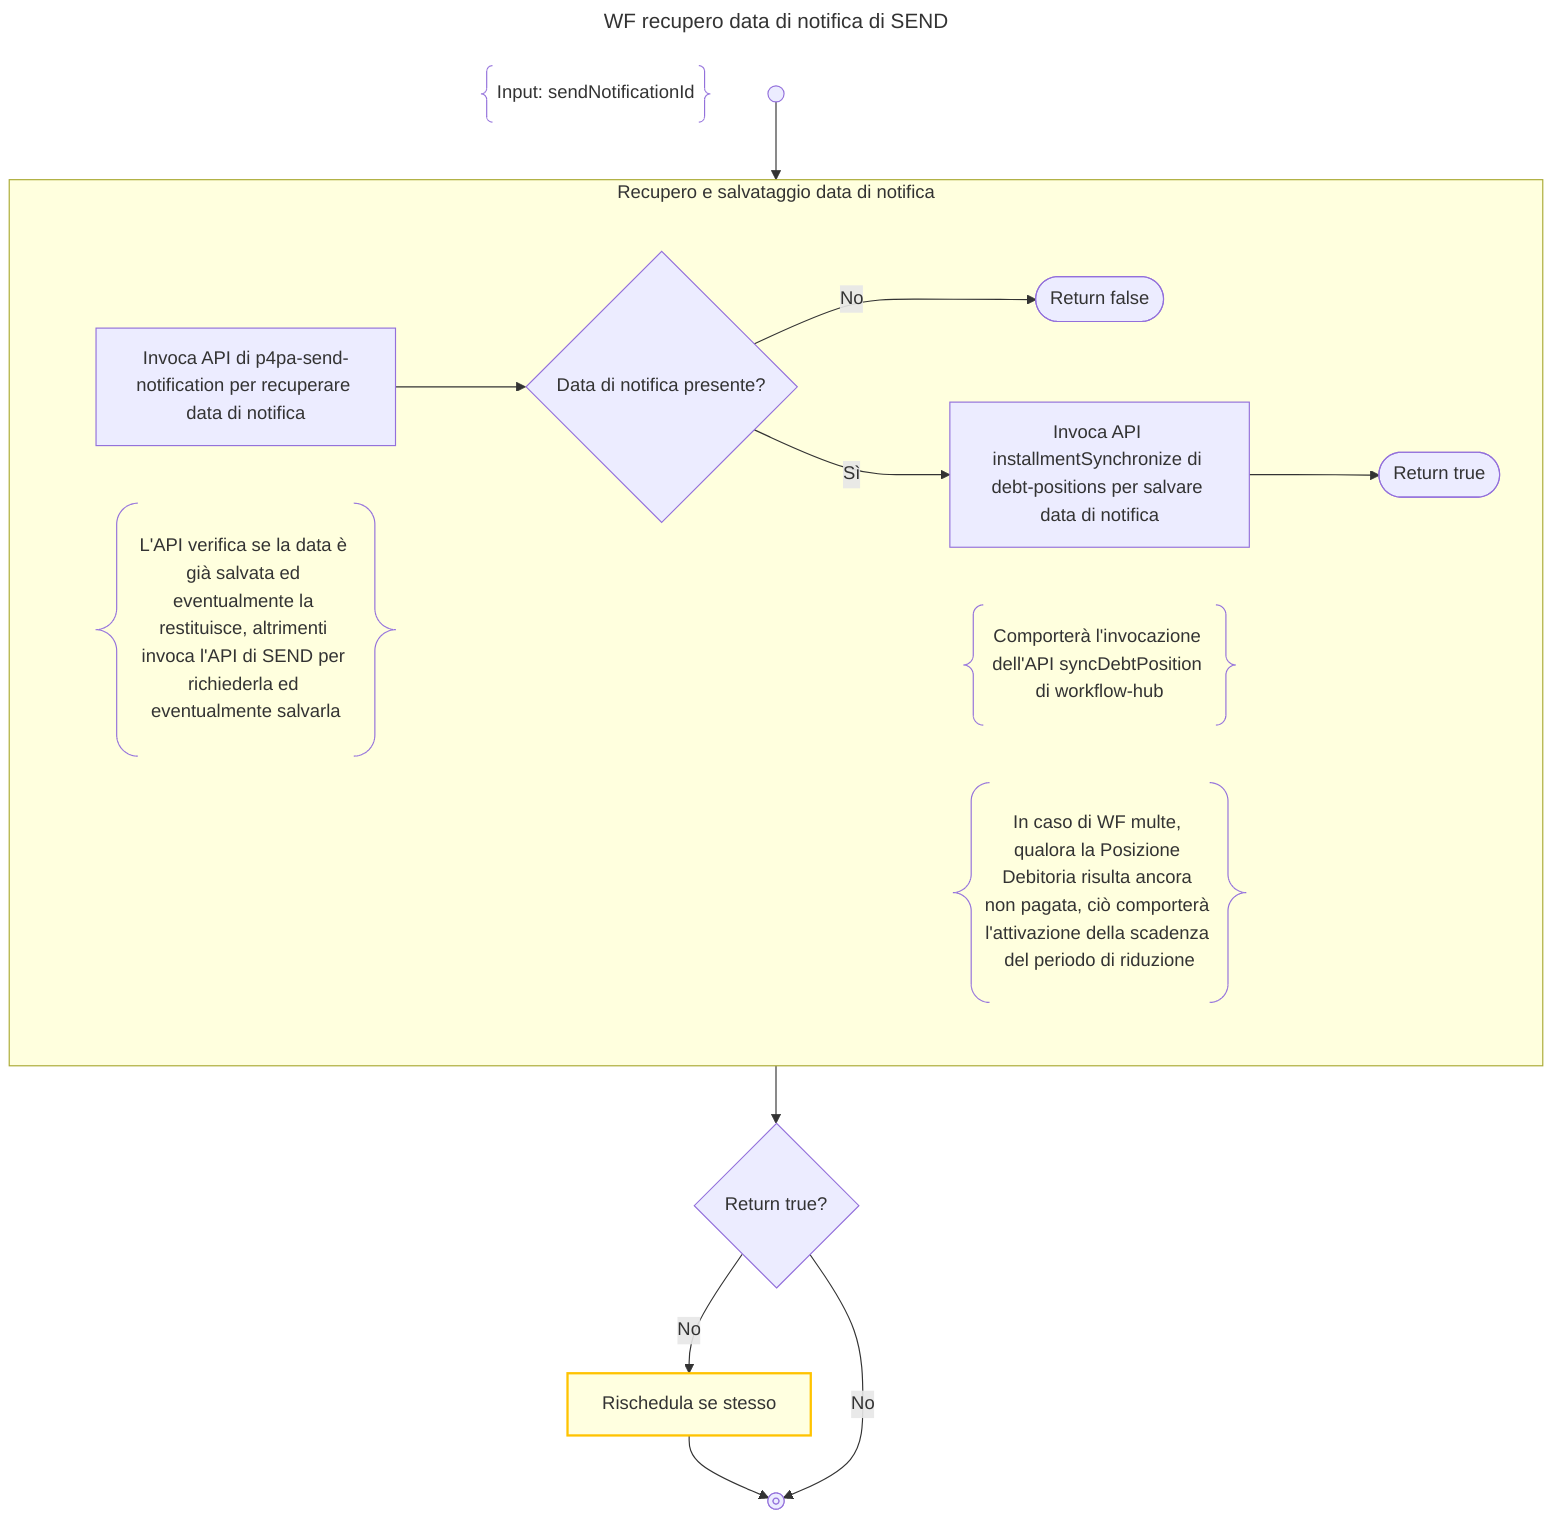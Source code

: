 ---
title: WF recupero data di notifica di SEND
---
flowchart TD
    DESCRIPTION@{ shape: braces, label: "Input: sendNotificationId" }
    START@{shape: start} -->
    RETRIEVE_NOTIFICATION_DATE_ACTIVITY -->
    IS_SUCCESS{"Return true?"} -->
    |No|RESCHEDULE_WF:::activity@{label: "Rischedula se stesso"} -->
    END@{shape: stop}

    IS_SUCCESS -->
    |No|END

    subgraph RETRIEVE_NOTIFICATION_DATE_ACTIVITY["Recupero e salvataggio data di notifica"]
        RETRIEVE_NOTIFICATION_DATE["Invoca API di p4pa-send-notification per recuperare data di notifica"] -->
        IS_NOTIFIED{"Data di notifica presente?"} -->
        |No|RETURN_FALSE@{shape: terminal, label: "Return false"}

        subgraph SAVE_NOTIFICATION_DATE_NOTE_BLOCK
            SAVE_NOTIFICATION_DATE
            SAVE_NOTIFICATION_DATE_NOTE@{shape: braces, label: "Comporterà l'invocazione dell'API syncDebtPosition di workflow-hub"}
            SAVE_NOTIFICATION_DATE_NOTE_2@{shape: braces, label: "In caso di WF multe, qualora la Posizione Debitoria risulta ancora non pagata, ciò comporterà l'attivazione della scadenza del periodo di riduzione"}
        end
        class SAVE_NOTIFICATION_DATE_NOTE_BLOCK disable

        IS_NOTIFIED -->
        |Sì|SAVE_NOTIFICATION_DATE["Invoca API installmentSynchronize di debt-positions per salvare data di notifica"] -->
        RETURN_TRUE@{shape: terminal, label: "Return true"}

        subgraph RETRIEVE_NOTIFICATION_DATE_NOTE_BLOCK
            RETRIEVE_NOTIFICATION_DATE
            RETRIEVE_NOTIFICATION_DATE_NOTE@{shape: braces, label: "L'API verifica se la data è già salvata ed eventualmente la restituisce, altrimenti invoca l'API di SEND per richiederla ed eventualmente salvarla"}
        end
        class RETRIEVE_NOTIFICATION_DATE_NOTE_BLOCK disable
    end
    class NOTIFICATION_DATE_RETRIEVE activity


    classDef disable display:none;
    classDef activity fill:#FFFFE0, stroke:#ffc300, stroke-width:2px;
    classDef loop fill:#CCFFCC, stroke:#7FBF7F, stroke-width:2px, padding-bottom: 5px;